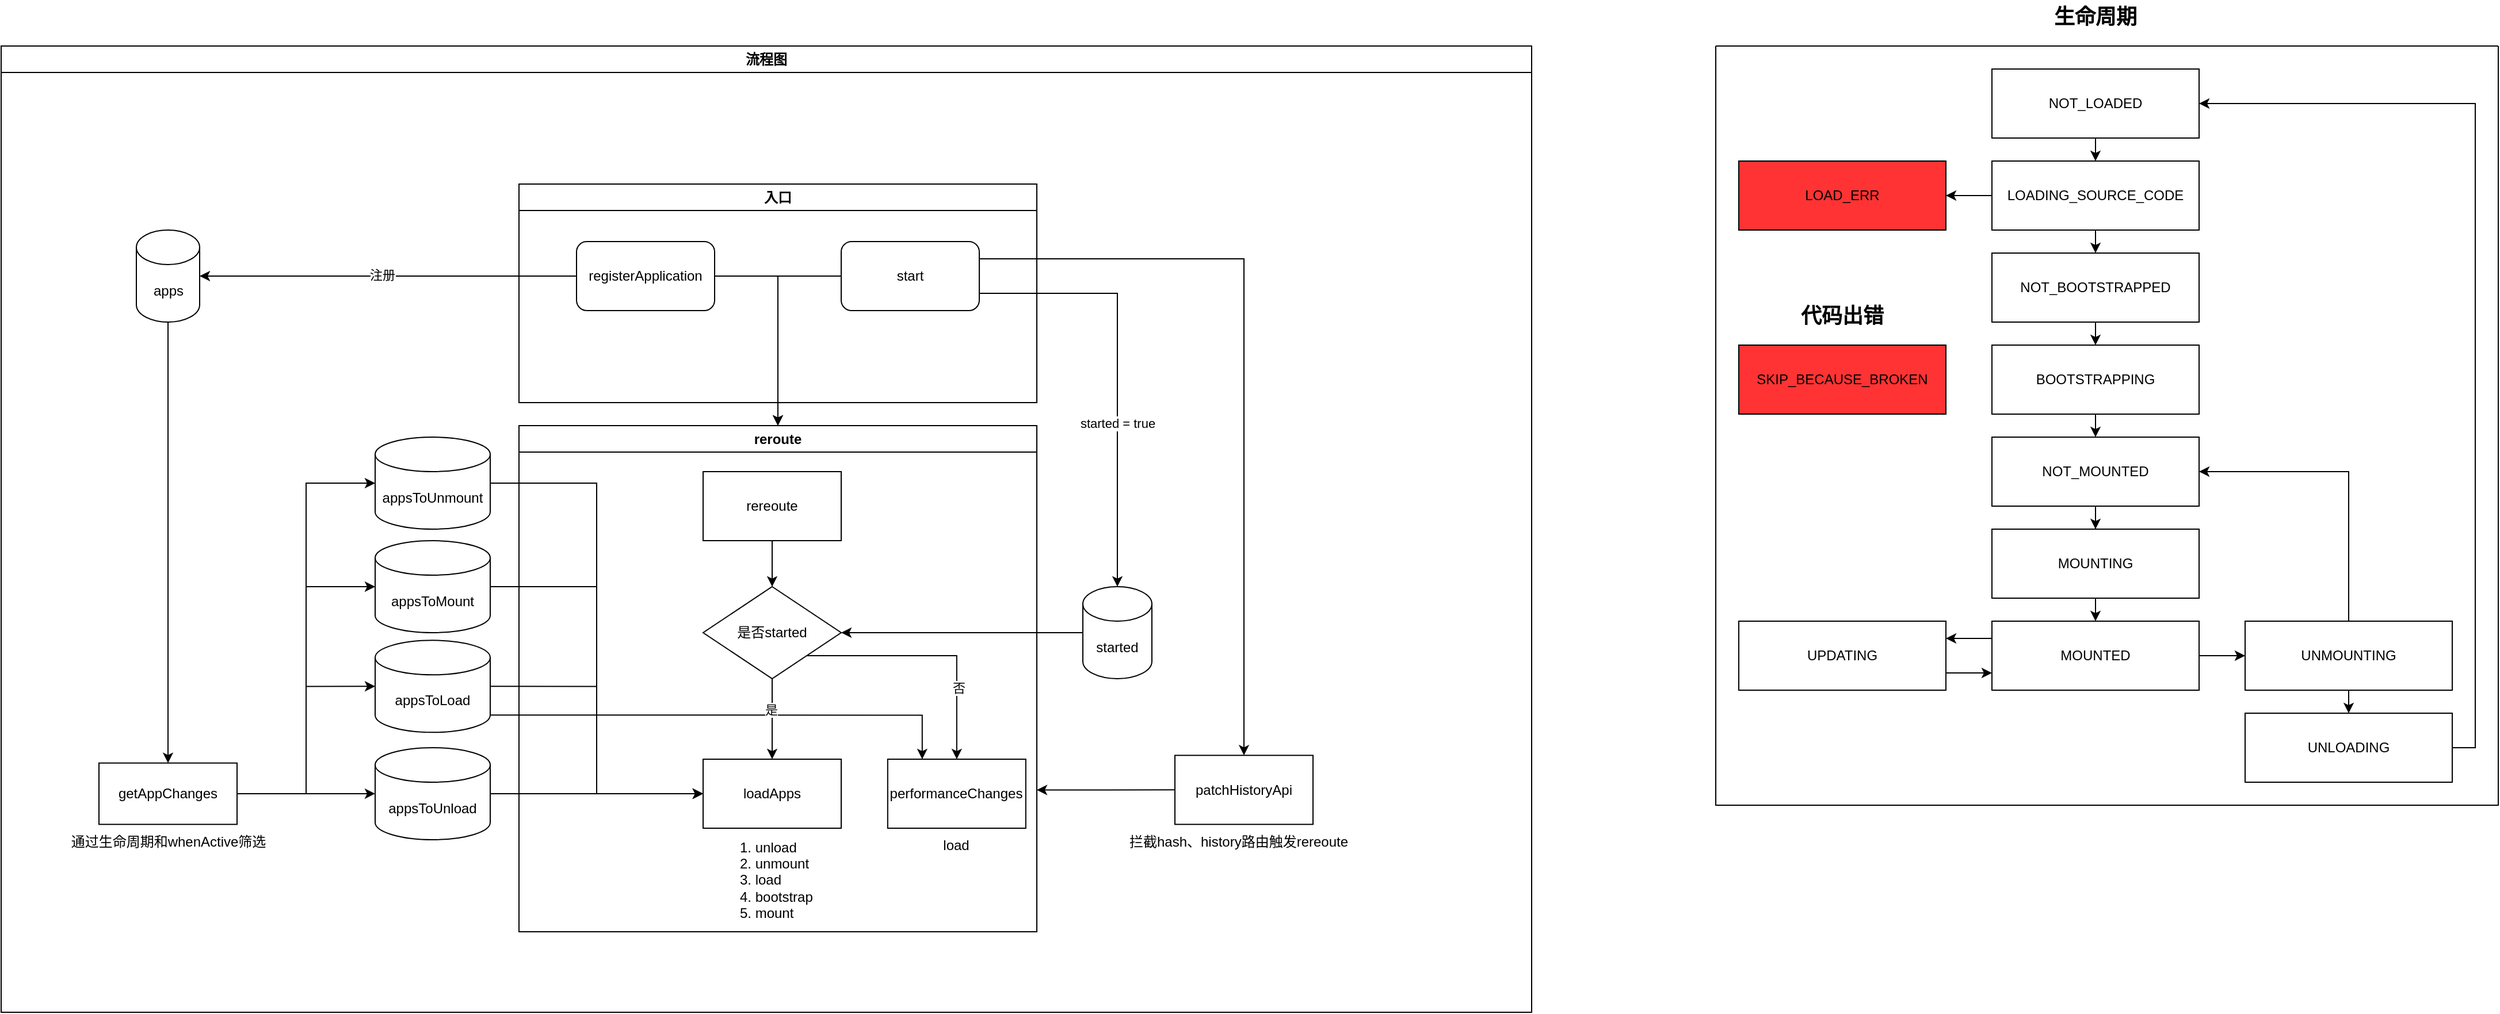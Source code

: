<mxfile version="22.1.17" type="github">
  <diagram name="微前端" id="fnUhyGsoiNcezvq9pX6R">
    <mxGraphModel dx="3788" dy="1305" grid="1" gridSize="10" guides="1" tooltips="1" connect="1" arrows="1" fold="1" page="1" pageScale="1" pageWidth="827" pageHeight="1169" math="0" shadow="0">
      <root>
        <mxCell id="0" />
        <mxCell id="1" parent="0" />
        <mxCell id="3RE091t_g2rGld83odUV-13" style="edgeStyle=orthogonalEdgeStyle;rounded=0;orthogonalLoop=1;jettySize=auto;html=1;exitX=1;exitY=0.5;exitDx=0;exitDy=0;" parent="1" source="3RE091t_g2rGld83odUV-12" target="3RE091t_g2rGld83odUV-1" edge="1">
          <mxGeometry relative="1" as="geometry">
            <Array as="points">
              <mxPoint x="580" y="830" />
              <mxPoint x="580" y="270" />
            </Array>
          </mxGeometry>
        </mxCell>
        <mxCell id="3RE091t_g2rGld83odUV-14" style="edgeStyle=orthogonalEdgeStyle;rounded=0;orthogonalLoop=1;jettySize=auto;html=1;exitX=0.5;exitY=1;exitDx=0;exitDy=0;entryX=0.5;entryY=0;entryDx=0;entryDy=0;" parent="1" source="3RE091t_g2rGld83odUV-1" target="3RE091t_g2rGld83odUV-2" edge="1">
          <mxGeometry relative="1" as="geometry" />
        </mxCell>
        <mxCell id="3RE091t_g2rGld83odUV-1" value="NOT_LOADED" style="rounded=0;whiteSpace=wrap;html=1;" parent="1" vertex="1">
          <mxGeometry x="160" y="240" width="180" height="60" as="geometry" />
        </mxCell>
        <mxCell id="3RE091t_g2rGld83odUV-15" style="edgeStyle=orthogonalEdgeStyle;rounded=0;orthogonalLoop=1;jettySize=auto;html=1;exitX=0.5;exitY=1;exitDx=0;exitDy=0;entryX=0.5;entryY=0;entryDx=0;entryDy=0;" parent="1" source="3RE091t_g2rGld83odUV-2" target="3RE091t_g2rGld83odUV-4" edge="1">
          <mxGeometry relative="1" as="geometry" />
        </mxCell>
        <mxCell id="3RE091t_g2rGld83odUV-24" style="edgeStyle=orthogonalEdgeStyle;rounded=0;orthogonalLoop=1;jettySize=auto;html=1;exitX=0;exitY=0.5;exitDx=0;exitDy=0;entryX=1;entryY=0.5;entryDx=0;entryDy=0;" parent="1" source="3RE091t_g2rGld83odUV-2" target="3RE091t_g2rGld83odUV-3" edge="1">
          <mxGeometry relative="1" as="geometry" />
        </mxCell>
        <mxCell id="3RE091t_g2rGld83odUV-2" value="LOADING_SOURCE_CODE" style="rounded=0;whiteSpace=wrap;html=1;" parent="1" vertex="1">
          <mxGeometry x="160" y="320" width="180" height="60" as="geometry" />
        </mxCell>
        <mxCell id="3RE091t_g2rGld83odUV-3" value="LOAD_ERR" style="rounded=0;whiteSpace=wrap;html=1;fillColor=#FF3333;" parent="1" vertex="1">
          <mxGeometry x="-60" y="320" width="180" height="60" as="geometry" />
        </mxCell>
        <mxCell id="3RE091t_g2rGld83odUV-16" style="edgeStyle=orthogonalEdgeStyle;rounded=0;orthogonalLoop=1;jettySize=auto;html=1;exitX=0.5;exitY=1;exitDx=0;exitDy=0;entryX=0.5;entryY=0;entryDx=0;entryDy=0;" parent="1" source="3RE091t_g2rGld83odUV-4" target="3RE091t_g2rGld83odUV-5" edge="1">
          <mxGeometry relative="1" as="geometry" />
        </mxCell>
        <mxCell id="3RE091t_g2rGld83odUV-4" value="NOT_BOOTSTRAPPED" style="rounded=0;whiteSpace=wrap;html=1;" parent="1" vertex="1">
          <mxGeometry x="160" y="400" width="180" height="60" as="geometry" />
        </mxCell>
        <mxCell id="3RE091t_g2rGld83odUV-17" style="edgeStyle=orthogonalEdgeStyle;rounded=0;orthogonalLoop=1;jettySize=auto;html=1;exitX=0.5;exitY=1;exitDx=0;exitDy=0;entryX=0.5;entryY=0;entryDx=0;entryDy=0;" parent="1" source="3RE091t_g2rGld83odUV-5" target="3RE091t_g2rGld83odUV-7" edge="1">
          <mxGeometry relative="1" as="geometry" />
        </mxCell>
        <mxCell id="3RE091t_g2rGld83odUV-5" value="BOOTSTRAPPING" style="rounded=0;whiteSpace=wrap;html=1;" parent="1" vertex="1">
          <mxGeometry x="160" y="480" width="180" height="60" as="geometry" />
        </mxCell>
        <mxCell id="3RE091t_g2rGld83odUV-6" value="SKIP_BECAUSE_BROKEN" style="rounded=0;whiteSpace=wrap;html=1;fillColor=#FF3333;" parent="1" vertex="1">
          <mxGeometry x="-60" y="480" width="180" height="60" as="geometry" />
        </mxCell>
        <mxCell id="3RE091t_g2rGld83odUV-18" style="edgeStyle=orthogonalEdgeStyle;rounded=0;orthogonalLoop=1;jettySize=auto;html=1;exitX=0.5;exitY=1;exitDx=0;exitDy=0;" parent="1" source="3RE091t_g2rGld83odUV-7" target="3RE091t_g2rGld83odUV-8" edge="1">
          <mxGeometry relative="1" as="geometry" />
        </mxCell>
        <mxCell id="3RE091t_g2rGld83odUV-7" value="NOT_MOUNTED" style="rounded=0;whiteSpace=wrap;html=1;" parent="1" vertex="1">
          <mxGeometry x="160" y="560" width="180" height="60" as="geometry" />
        </mxCell>
        <mxCell id="3RE091t_g2rGld83odUV-19" style="edgeStyle=orthogonalEdgeStyle;rounded=0;orthogonalLoop=1;jettySize=auto;html=1;exitX=0.5;exitY=1;exitDx=0;exitDy=0;entryX=0.5;entryY=0;entryDx=0;entryDy=0;" parent="1" source="3RE091t_g2rGld83odUV-8" target="3RE091t_g2rGld83odUV-9" edge="1">
          <mxGeometry relative="1" as="geometry" />
        </mxCell>
        <mxCell id="3RE091t_g2rGld83odUV-8" value="MOUNTING" style="rounded=0;whiteSpace=wrap;html=1;" parent="1" vertex="1">
          <mxGeometry x="160" y="640" width="180" height="60" as="geometry" />
        </mxCell>
        <mxCell id="3RE091t_g2rGld83odUV-20" style="edgeStyle=orthogonalEdgeStyle;rounded=0;orthogonalLoop=1;jettySize=auto;html=1;exitX=1;exitY=0.5;exitDx=0;exitDy=0;entryX=0;entryY=0.5;entryDx=0;entryDy=0;" parent="1" source="3RE091t_g2rGld83odUV-9" target="3RE091t_g2rGld83odUV-11" edge="1">
          <mxGeometry relative="1" as="geometry" />
        </mxCell>
        <mxCell id="3RE091t_g2rGld83odUV-21" style="edgeStyle=orthogonalEdgeStyle;rounded=0;orthogonalLoop=1;jettySize=auto;html=1;exitX=0;exitY=0.25;exitDx=0;exitDy=0;entryX=1;entryY=0.25;entryDx=0;entryDy=0;" parent="1" source="3RE091t_g2rGld83odUV-9" target="3RE091t_g2rGld83odUV-10" edge="1">
          <mxGeometry relative="1" as="geometry" />
        </mxCell>
        <mxCell id="3RE091t_g2rGld83odUV-9" value="MOUNTED" style="rounded=0;whiteSpace=wrap;html=1;" parent="1" vertex="1">
          <mxGeometry x="160" y="720" width="180" height="60" as="geometry" />
        </mxCell>
        <mxCell id="3RE091t_g2rGld83odUV-22" style="edgeStyle=orthogonalEdgeStyle;rounded=0;orthogonalLoop=1;jettySize=auto;html=1;exitX=1;exitY=0.75;exitDx=0;exitDy=0;entryX=0;entryY=0.75;entryDx=0;entryDy=0;" parent="1" source="3RE091t_g2rGld83odUV-10" target="3RE091t_g2rGld83odUV-9" edge="1">
          <mxGeometry relative="1" as="geometry" />
        </mxCell>
        <mxCell id="3RE091t_g2rGld83odUV-10" value="UPDATING" style="rounded=0;whiteSpace=wrap;html=1;" parent="1" vertex="1">
          <mxGeometry x="-60" y="720" width="180" height="60" as="geometry" />
        </mxCell>
        <mxCell id="3RE091t_g2rGld83odUV-23" style="edgeStyle=orthogonalEdgeStyle;rounded=0;orthogonalLoop=1;jettySize=auto;html=1;exitX=0.5;exitY=1;exitDx=0;exitDy=0;entryX=0.5;entryY=0;entryDx=0;entryDy=0;" parent="1" source="3RE091t_g2rGld83odUV-11" target="3RE091t_g2rGld83odUV-12" edge="1">
          <mxGeometry relative="1" as="geometry" />
        </mxCell>
        <mxCell id="3RE091t_g2rGld83odUV-26" style="edgeStyle=orthogonalEdgeStyle;rounded=0;orthogonalLoop=1;jettySize=auto;html=1;exitX=0.5;exitY=0;exitDx=0;exitDy=0;entryX=1;entryY=0.5;entryDx=0;entryDy=0;" parent="1" source="3RE091t_g2rGld83odUV-11" target="3RE091t_g2rGld83odUV-7" edge="1">
          <mxGeometry relative="1" as="geometry" />
        </mxCell>
        <mxCell id="3RE091t_g2rGld83odUV-11" value="UNMOUNTING" style="rounded=0;whiteSpace=wrap;html=1;" parent="1" vertex="1">
          <mxGeometry x="380" y="720" width="180" height="60" as="geometry" />
        </mxCell>
        <mxCell id="3RE091t_g2rGld83odUV-12" value="UNLOADING" style="rounded=0;whiteSpace=wrap;html=1;" parent="1" vertex="1">
          <mxGeometry x="380" y="800" width="180" height="60" as="geometry" />
        </mxCell>
        <mxCell id="3RE091t_g2rGld83odUV-25" value="&lt;font style=&quot;font-size: 18px;&quot;&gt;&lt;b&gt;代码出错&lt;/b&gt;&lt;/font&gt;" style="text;html=1;strokeColor=none;fillColor=none;align=center;verticalAlign=middle;whiteSpace=wrap;rounded=0;" parent="1" vertex="1">
          <mxGeometry x="-10" y="440" width="80" height="30" as="geometry" />
        </mxCell>
        <mxCell id="a6MmdpupKggbtKRmjQ3E-5" value="" style="swimlane;startSize=0;" parent="1" vertex="1">
          <mxGeometry x="-80" y="220" width="680" height="660" as="geometry" />
        </mxCell>
        <mxCell id="a6MmdpupKggbtKRmjQ3E-10" value="&lt;font style=&quot;font-size: 18px;&quot;&gt;生命周期&lt;/font&gt;" style="text;html=1;strokeColor=none;fillColor=none;align=center;verticalAlign=middle;whiteSpace=wrap;rounded=0;fontStyle=1" parent="1" vertex="1">
          <mxGeometry x="160" y="180" width="180" height="30" as="geometry" />
        </mxCell>
        <mxCell id="rLlands4R5W000FYH6Sl-13" value="apps" style="shape=cylinder3;whiteSpace=wrap;html=1;boundedLbl=1;backgroundOutline=1;size=15;" vertex="1" parent="1">
          <mxGeometry x="-1452.5" y="380" width="55" height="80" as="geometry" />
        </mxCell>
        <mxCell id="rLlands4R5W000FYH6Sl-14" value="" style="endArrow=classic;html=1;rounded=0;exitX=0;exitY=0.5;exitDx=0;exitDy=0;entryX=1;entryY=0.5;entryDx=0;entryDy=0;entryPerimeter=0;" edge="1" parent="1" source="rLlands4R5W000FYH6Sl-138" target="rLlands4R5W000FYH6Sl-13">
          <mxGeometry width="50" height="50" relative="1" as="geometry">
            <mxPoint x="-1066" y="400" as="sourcePoint" />
            <mxPoint x="-906" y="350" as="targetPoint" />
          </mxGeometry>
        </mxCell>
        <mxCell id="rLlands4R5W000FYH6Sl-87" value="注册" style="edgeLabel;html=1;align=center;verticalAlign=middle;resizable=0;points=[];" vertex="1" connectable="0" parent="rLlands4R5W000FYH6Sl-14">
          <mxGeometry x="0.035" y="-1" relative="1" as="geometry">
            <mxPoint as="offset" />
          </mxGeometry>
        </mxCell>
        <mxCell id="rLlands4R5W000FYH6Sl-37" value="入口" style="swimlane;whiteSpace=wrap;html=1;" vertex="1" parent="1">
          <mxGeometry x="-1120" y="340" width="450" height="190" as="geometry">
            <mxRectangle x="-1340" y="480" width="60" height="30" as="alternateBounds" />
          </mxGeometry>
        </mxCell>
        <mxCell id="rLlands4R5W000FYH6Sl-138" value="registerApplication" style="rounded=1;whiteSpace=wrap;html=1;" vertex="1" parent="rLlands4R5W000FYH6Sl-37">
          <mxGeometry x="50.0" y="50" width="120" height="60" as="geometry" />
        </mxCell>
        <mxCell id="rLlands4R5W000FYH6Sl-139" value="start" style="rounded=1;whiteSpace=wrap;html=1;" vertex="1" parent="rLlands4R5W000FYH6Sl-37">
          <mxGeometry x="280.0" y="50" width="120" height="60" as="geometry" />
        </mxCell>
        <mxCell id="rLlands4R5W000FYH6Sl-47" style="edgeStyle=orthogonalEdgeStyle;rounded=0;orthogonalLoop=1;jettySize=auto;html=1;exitX=0;exitY=0.5;exitDx=0;exitDy=0;entryX=1;entryY=0.5;entryDx=0;entryDy=0;exitPerimeter=0;" edge="1" parent="1" source="rLlands4R5W000FYH6Sl-62" target="rLlands4R5W000FYH6Sl-46">
          <mxGeometry relative="1" as="geometry">
            <mxPoint x="-368.33" y="650" as="sourcePoint" />
          </mxGeometry>
        </mxCell>
        <mxCell id="rLlands4R5W000FYH6Sl-54" style="edgeStyle=orthogonalEdgeStyle;rounded=0;orthogonalLoop=1;jettySize=auto;html=1;exitX=1;exitY=0.75;exitDx=0;exitDy=0;entryX=0.5;entryY=0;entryDx=0;entryDy=0;entryPerimeter=0;" edge="1" parent="1" source="rLlands4R5W000FYH6Sl-139" target="rLlands4R5W000FYH6Sl-62">
          <mxGeometry relative="1" as="geometry">
            <mxPoint x="-429.952" y="540" as="targetPoint" />
          </mxGeometry>
        </mxCell>
        <mxCell id="rLlands4R5W000FYH6Sl-86" value="started = true" style="edgeLabel;html=1;align=center;verticalAlign=middle;resizable=0;points=[];" vertex="1" connectable="0" parent="rLlands4R5W000FYH6Sl-54">
          <mxGeometry x="0.126" y="1" relative="1" as="geometry">
            <mxPoint x="-1" y="22" as="offset" />
          </mxGeometry>
        </mxCell>
        <mxCell id="rLlands4R5W000FYH6Sl-62" value="started" style="shape=cylinder3;whiteSpace=wrap;html=1;boundedLbl=1;backgroundOutline=1;size=15;" vertex="1" parent="1">
          <mxGeometry x="-630" y="690" width="60" height="80" as="geometry" />
        </mxCell>
        <mxCell id="rLlands4R5W000FYH6Sl-97" style="edgeStyle=orthogonalEdgeStyle;rounded=0;orthogonalLoop=1;jettySize=auto;html=1;exitX=1;exitY=0.25;exitDx=0;exitDy=0;entryX=0.5;entryY=0;entryDx=0;entryDy=0;" edge="1" parent="1" source="rLlands4R5W000FYH6Sl-139" target="rLlands4R5W000FYH6Sl-59">
          <mxGeometry relative="1" as="geometry" />
        </mxCell>
        <mxCell id="rLlands4R5W000FYH6Sl-117" value="reroute" style="swimlane;whiteSpace=wrap;html=1;" vertex="1" parent="1">
          <mxGeometry x="-1120" y="550" width="450" height="440" as="geometry" />
        </mxCell>
        <mxCell id="rLlands4R5W000FYH6Sl-46" value="是否started" style="rhombus;whiteSpace=wrap;html=1;" vertex="1" parent="rLlands4R5W000FYH6Sl-117">
          <mxGeometry x="160.0" y="140" width="120" height="80" as="geometry" />
        </mxCell>
        <mxCell id="rLlands4R5W000FYH6Sl-58" value="rereoute" style="rounded=0;whiteSpace=wrap;html=1;" vertex="1" parent="rLlands4R5W000FYH6Sl-117">
          <mxGeometry x="160.0" y="40" width="120" height="60" as="geometry" />
        </mxCell>
        <mxCell id="rLlands4R5W000FYH6Sl-51" style="edgeStyle=orthogonalEdgeStyle;rounded=0;orthogonalLoop=1;jettySize=auto;html=1;entryX=0.5;entryY=0;entryDx=0;entryDy=0;" edge="1" parent="rLlands4R5W000FYH6Sl-117" source="rLlands4R5W000FYH6Sl-58" target="rLlands4R5W000FYH6Sl-46">
          <mxGeometry relative="1" as="geometry">
            <mxPoint x="209.25" y="90" as="sourcePoint" />
          </mxGeometry>
        </mxCell>
        <mxCell id="rLlands4R5W000FYH6Sl-120" style="edgeStyle=orthogonalEdgeStyle;rounded=0;orthogonalLoop=1;jettySize=auto;html=1;exitX=0;exitY=0.5;exitDx=0;exitDy=0;entryX=0.5;entryY=0;entryDx=0;entryDy=0;" edge="1" parent="1" source="rLlands4R5W000FYH6Sl-139" target="rLlands4R5W000FYH6Sl-117">
          <mxGeometry relative="1" as="geometry" />
        </mxCell>
        <mxCell id="rLlands4R5W000FYH6Sl-124" style="edgeStyle=orthogonalEdgeStyle;rounded=0;orthogonalLoop=1;jettySize=auto;html=1;exitX=1;exitY=0.5;exitDx=0;exitDy=0;entryX=0.5;entryY=0;entryDx=0;entryDy=0;" edge="1" parent="1" source="rLlands4R5W000FYH6Sl-138" target="rLlands4R5W000FYH6Sl-117">
          <mxGeometry relative="1" as="geometry" />
        </mxCell>
        <mxCell id="rLlands4R5W000FYH6Sl-146" style="edgeStyle=orthogonalEdgeStyle;rounded=0;orthogonalLoop=1;jettySize=auto;html=1;entryX=0.5;entryY=0;entryDx=0;entryDy=0;" edge="1" parent="1" source="rLlands4R5W000FYH6Sl-13" target="rLlands4R5W000FYH6Sl-67">
          <mxGeometry relative="1" as="geometry" />
        </mxCell>
        <mxCell id="rLlands4R5W000FYH6Sl-155" value="流程图" style="swimlane;whiteSpace=wrap;html=1;" vertex="1" parent="1">
          <mxGeometry x="-1570" y="220" width="1330" height="840" as="geometry" />
        </mxCell>
        <mxCell id="rLlands4R5W000FYH6Sl-60" value="loadApps" style="rounded=0;whiteSpace=wrap;html=1;" vertex="1" parent="rLlands4R5W000FYH6Sl-155">
          <mxGeometry x="610" y="619.99" width="120" height="60" as="geometry" />
        </mxCell>
        <mxCell id="rLlands4R5W000FYH6Sl-154" style="edgeStyle=orthogonalEdgeStyle;rounded=0;orthogonalLoop=1;jettySize=auto;html=1;exitX=0;exitY=0.5;exitDx=0;exitDy=0;" edge="1" parent="rLlands4R5W000FYH6Sl-155" source="rLlands4R5W000FYH6Sl-59">
          <mxGeometry relative="1" as="geometry">
            <mxPoint x="900" y="646.751" as="targetPoint" />
          </mxGeometry>
        </mxCell>
        <mxCell id="rLlands4R5W000FYH6Sl-59" value="patchHistoryApi" style="rounded=0;whiteSpace=wrap;html=1;" vertex="1" parent="rLlands4R5W000FYH6Sl-155">
          <mxGeometry x="1020" y="616.66" width="120" height="60" as="geometry" />
        </mxCell>
        <mxCell id="rLlands4R5W000FYH6Sl-67" value="getAppChanges" style="rounded=0;whiteSpace=wrap;html=1;" vertex="1" parent="rLlands4R5W000FYH6Sl-155">
          <mxGeometry x="85" y="623.327" width="120" height="53.333" as="geometry" />
        </mxCell>
        <mxCell id="rLlands4R5W000FYH6Sl-85" value="" style="group" vertex="1" connectable="0" parent="rLlands4R5W000FYH6Sl-155">
          <mxGeometry x="210" y="596.66" width="215" height="93.33" as="geometry" />
        </mxCell>
        <mxCell id="rLlands4R5W000FYH6Sl-66" value="appsToUnload" style="shape=cylinder3;whiteSpace=wrap;html=1;boundedLbl=1;backgroundOutline=1;size=15;" vertex="1" parent="rLlands4R5W000FYH6Sl-85">
          <mxGeometry x="115" y="13.33" width="100" height="80" as="geometry" />
        </mxCell>
        <mxCell id="rLlands4R5W000FYH6Sl-92" style="edgeStyle=orthogonalEdgeStyle;rounded=0;orthogonalLoop=1;jettySize=auto;html=1;exitX=1;exitY=0.5;exitDx=0;exitDy=0;exitPerimeter=0;" edge="1" parent="rLlands4R5W000FYH6Sl-155" source="rLlands4R5W000FYH6Sl-66" target="rLlands4R5W000FYH6Sl-60">
          <mxGeometry relative="1" as="geometry" />
        </mxCell>
        <mxCell id="rLlands4R5W000FYH6Sl-153" style="edgeStyle=orthogonalEdgeStyle;rounded=0;orthogonalLoop=1;jettySize=auto;html=1;entryX=0;entryY=0.5;entryDx=0;entryDy=0;entryPerimeter=0;" edge="1" parent="rLlands4R5W000FYH6Sl-155" source="rLlands4R5W000FYH6Sl-67" target="rLlands4R5W000FYH6Sl-66">
          <mxGeometry relative="1" as="geometry" />
        </mxCell>
        <mxCell id="rLlands4R5W000FYH6Sl-65" value="appsToLoad" style="shape=cylinder3;whiteSpace=wrap;html=1;boundedLbl=1;backgroundOutline=1;size=15;" vertex="1" parent="rLlands4R5W000FYH6Sl-155">
          <mxGeometry x="325" y="516.66" width="100" height="80" as="geometry" />
        </mxCell>
        <mxCell id="rLlands4R5W000FYH6Sl-99" style="edgeStyle=orthogonalEdgeStyle;rounded=0;orthogonalLoop=1;jettySize=auto;html=1;exitX=1;exitY=0.5;exitDx=0;exitDy=0;exitPerimeter=0;entryX=0;entryY=0.5;entryDx=0;entryDy=0;" edge="1" parent="rLlands4R5W000FYH6Sl-155" source="rLlands4R5W000FYH6Sl-65" target="rLlands4R5W000FYH6Sl-60">
          <mxGeometry relative="1" as="geometry" />
        </mxCell>
        <mxCell id="rLlands4R5W000FYH6Sl-152" style="edgeStyle=orthogonalEdgeStyle;rounded=0;orthogonalLoop=1;jettySize=auto;html=1;entryX=0;entryY=0.5;entryDx=0;entryDy=0;entryPerimeter=0;" edge="1" parent="rLlands4R5W000FYH6Sl-155" source="rLlands4R5W000FYH6Sl-67" target="rLlands4R5W000FYH6Sl-65">
          <mxGeometry relative="1" as="geometry" />
        </mxCell>
        <mxCell id="rLlands4R5W000FYH6Sl-64" value="appsToMount" style="shape=cylinder3;whiteSpace=wrap;html=1;boundedLbl=1;backgroundOutline=1;size=15;" vertex="1" parent="rLlands4R5W000FYH6Sl-155">
          <mxGeometry x="325" y="430" width="100" height="80" as="geometry" />
        </mxCell>
        <mxCell id="rLlands4R5W000FYH6Sl-90" style="edgeStyle=orthogonalEdgeStyle;rounded=0;orthogonalLoop=1;jettySize=auto;html=1;exitX=1;exitY=0.5;exitDx=0;exitDy=0;exitPerimeter=0;entryX=0;entryY=0.5;entryDx=0;entryDy=0;" edge="1" parent="rLlands4R5W000FYH6Sl-155" source="rLlands4R5W000FYH6Sl-64" target="rLlands4R5W000FYH6Sl-60">
          <mxGeometry relative="1" as="geometry" />
        </mxCell>
        <mxCell id="rLlands4R5W000FYH6Sl-151" style="edgeStyle=orthogonalEdgeStyle;rounded=0;orthogonalLoop=1;jettySize=auto;html=1;entryX=0;entryY=0.5;entryDx=0;entryDy=0;entryPerimeter=0;" edge="1" parent="rLlands4R5W000FYH6Sl-155" source="rLlands4R5W000FYH6Sl-67" target="rLlands4R5W000FYH6Sl-64">
          <mxGeometry relative="1" as="geometry" />
        </mxCell>
        <mxCell id="rLlands4R5W000FYH6Sl-63" value="appsToUnmount" style="shape=cylinder3;whiteSpace=wrap;html=1;boundedLbl=1;backgroundOutline=1;size=15;" vertex="1" parent="rLlands4R5W000FYH6Sl-155">
          <mxGeometry x="325" y="340" width="100" height="80" as="geometry" />
        </mxCell>
        <mxCell id="rLlands4R5W000FYH6Sl-89" style="edgeStyle=orthogonalEdgeStyle;rounded=0;orthogonalLoop=1;jettySize=auto;html=1;exitX=1;exitY=0.5;exitDx=0;exitDy=0;exitPerimeter=0;entryX=0;entryY=0.5;entryDx=0;entryDy=0;" edge="1" parent="rLlands4R5W000FYH6Sl-155" source="rLlands4R5W000FYH6Sl-63" target="rLlands4R5W000FYH6Sl-60">
          <mxGeometry relative="1" as="geometry" />
        </mxCell>
        <mxCell id="rLlands4R5W000FYH6Sl-150" style="edgeStyle=orthogonalEdgeStyle;rounded=0;orthogonalLoop=1;jettySize=auto;html=1;entryX=0;entryY=0.5;entryDx=0;entryDy=0;entryPerimeter=0;" edge="1" parent="rLlands4R5W000FYH6Sl-155" source="rLlands4R5W000FYH6Sl-67" target="rLlands4R5W000FYH6Sl-63">
          <mxGeometry relative="1" as="geometry" />
        </mxCell>
        <mxCell id="rLlands4R5W000FYH6Sl-81" value="通过生命周期和whenActive筛选" style="text;html=1;align=center;verticalAlign=middle;resizable=0;points=[];autosize=1;strokeColor=none;fillColor=none;" vertex="1" parent="rLlands4R5W000FYH6Sl-155">
          <mxGeometry x="50" y="676.66" width="190" height="30" as="geometry" />
        </mxCell>
        <mxCell id="rLlands4R5W000FYH6Sl-114" value="&lt;div&gt;1. unload&lt;/div&gt;&lt;div&gt;2. unmount&lt;/div&gt;&lt;div&gt;3. load&lt;/div&gt;&lt;div&gt;4. bootstrap&lt;/div&gt;&lt;div&gt;5. mount&lt;/div&gt;" style="text;html=1;strokeColor=none;fillColor=none;align=left;verticalAlign=middle;whiteSpace=wrap;rounded=0;" vertex="1" parent="rLlands4R5W000FYH6Sl-155">
          <mxGeometry x="640.0" y="689.99" width="90" height="70" as="geometry" />
        </mxCell>
        <mxCell id="rLlands4R5W000FYH6Sl-61" value="performanceChanges" style="rounded=0;whiteSpace=wrap;html=1;" vertex="1" parent="rLlands4R5W000FYH6Sl-155">
          <mxGeometry x="770.41" y="619.99" width="120" height="60" as="geometry" />
        </mxCell>
        <mxCell id="rLlands4R5W000FYH6Sl-100" style="edgeStyle=orthogonalEdgeStyle;rounded=0;orthogonalLoop=1;jettySize=auto;html=1;exitX=1;exitY=1;exitDx=0;exitDy=-15;exitPerimeter=0;entryX=0.25;entryY=0;entryDx=0;entryDy=0;" edge="1" parent="rLlands4R5W000FYH6Sl-155" source="rLlands4R5W000FYH6Sl-65" target="rLlands4R5W000FYH6Sl-61">
          <mxGeometry relative="1" as="geometry" />
        </mxCell>
        <mxCell id="rLlands4R5W000FYH6Sl-115" value="load" style="text;html=1;strokeColor=none;fillColor=none;align=center;verticalAlign=middle;whiteSpace=wrap;rounded=0;" vertex="1" parent="rLlands4R5W000FYH6Sl-155">
          <mxGeometry x="800.41" y="679.99" width="60" height="30" as="geometry" />
        </mxCell>
        <mxCell id="rLlands4R5W000FYH6Sl-83" value="拦截hash、history路由触发rereoute" style="text;html=1;align=center;verticalAlign=middle;resizable=0;points=[];autosize=1;strokeColor=none;fillColor=none;" vertex="1" parent="rLlands4R5W000FYH6Sl-155">
          <mxGeometry x="970" y="676.66" width="210" height="30" as="geometry" />
        </mxCell>
        <mxCell id="rLlands4R5W000FYH6Sl-101" style="edgeStyle=orthogonalEdgeStyle;rounded=0;orthogonalLoop=1;jettySize=auto;html=1;exitX=0.5;exitY=1;exitDx=0;exitDy=0;entryX=0.5;entryY=0;entryDx=0;entryDy=0;" edge="1" parent="1" source="rLlands4R5W000FYH6Sl-46" target="rLlands4R5W000FYH6Sl-60">
          <mxGeometry relative="1" as="geometry" />
        </mxCell>
        <mxCell id="rLlands4R5W000FYH6Sl-103" value="是" style="edgeLabel;html=1;align=center;verticalAlign=middle;resizable=0;points=[];" vertex="1" connectable="0" parent="rLlands4R5W000FYH6Sl-101">
          <mxGeometry x="-0.378" y="-1" relative="1" as="geometry">
            <mxPoint y="5" as="offset" />
          </mxGeometry>
        </mxCell>
        <mxCell id="rLlands4R5W000FYH6Sl-147" style="edgeStyle=orthogonalEdgeStyle;rounded=0;orthogonalLoop=1;jettySize=auto;html=1;exitX=1;exitY=1;exitDx=0;exitDy=0;entryX=0.5;entryY=0;entryDx=0;entryDy=0;" edge="1" parent="1" source="rLlands4R5W000FYH6Sl-46" target="rLlands4R5W000FYH6Sl-61">
          <mxGeometry relative="1" as="geometry" />
        </mxCell>
        <mxCell id="rLlands4R5W000FYH6Sl-148" value="否" style="edgeLabel;html=1;align=center;verticalAlign=middle;resizable=0;points=[];" vertex="1" connectable="0" parent="rLlands4R5W000FYH6Sl-147">
          <mxGeometry x="0.44" y="1" relative="1" as="geometry">
            <mxPoint as="offset" />
          </mxGeometry>
        </mxCell>
      </root>
    </mxGraphModel>
  </diagram>
</mxfile>
